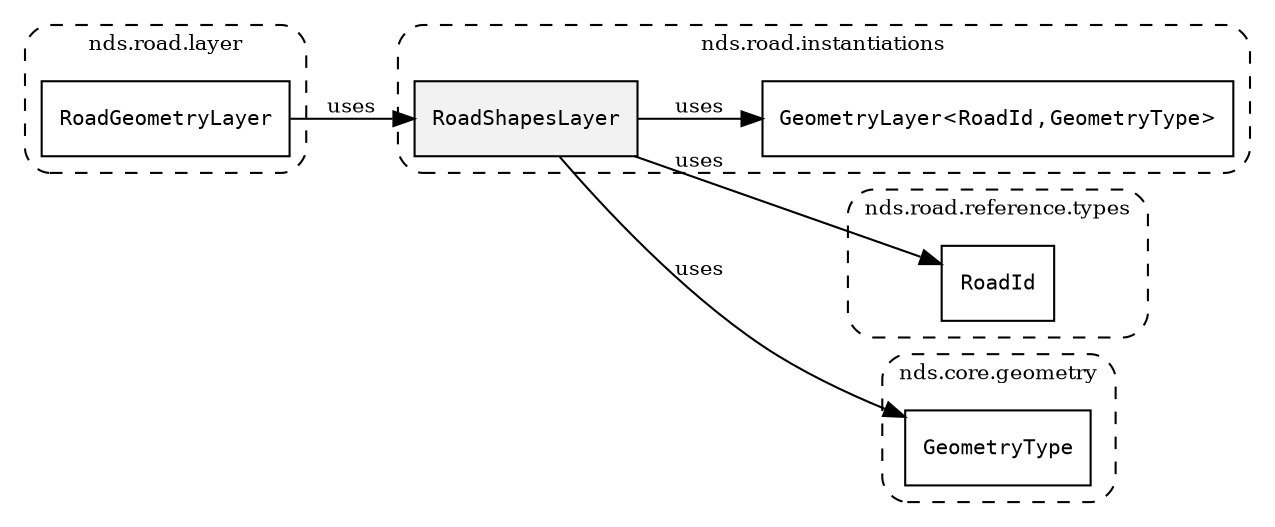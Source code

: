 /**
 * This dot file creates symbol collaboration diagram for RoadShapesLayer.
 */
digraph ZSERIO
{
    node [shape=box, fontsize=10];
    rankdir="LR";
    fontsize=10;
    tooltip="RoadShapesLayer collaboration diagram";

    subgraph "cluster_nds.road.instantiations"
    {
        style="dashed, rounded";
        label="nds.road.instantiations";
        tooltip="Package nds.road.instantiations";
        href="../../../content/packages/nds.road.instantiations.html#Package-nds-road-instantiations";
        target="_parent";

        "RoadShapesLayer" [style="filled", fillcolor="#0000000D", target="_parent", label=<<font face="monospace"><table align="center" border="0" cellspacing="0" cellpadding="0"><tr><td href="../../../content/packages/nds.road.instantiations.html#InstantiateType-RoadShapesLayer" title="InstantiateType defined in nds.road.instantiations">RoadShapesLayer</td></tr></table></font>>];
        "GeometryLayer&lt;RoadId,GeometryType&gt;" [target="_parent", label=<<font face="monospace"><table align="center" border="0" cellspacing="0" cellpadding="0"><tr><td href="../../../content/packages/nds.core.geometry.html#Structure-GeometryLayer" title="Structure defined in nds.core.geometry">GeometryLayer</td><td>&lt;</td><td><table align="center" border="0" cellspacing="0" cellpadding="0"><tr><td href="../../../content/packages/nds.road.reference.types.html#Subtype-RoadId" title="Subtype defined in nds.road.reference.types">RoadId</td></tr></table></td><td>,</td><td><table align="center" border="0" cellspacing="0" cellpadding="0"><tr><td href="../../../content/packages/nds.core.geometry.html#Subtype-GeometryType" title="Subtype defined in nds.core.geometry">GeometryType</td></tr></table></td><td>&gt;</td></tr></table></font>>];
    }

    subgraph "cluster_nds.road.reference.types"
    {
        style="dashed, rounded";
        label="nds.road.reference.types";
        tooltip="Package nds.road.reference.types";
        href="../../../content/packages/nds.road.reference.types.html#Package-nds-road-reference-types";
        target="_parent";

        "RoadId" [target="_parent", label=<<font face="monospace"><table align="center" border="0" cellspacing="0" cellpadding="0"><tr><td href="../../../content/packages/nds.road.reference.types.html#Subtype-RoadId" title="Subtype defined in nds.road.reference.types">RoadId</td></tr></table></font>>];
    }

    subgraph "cluster_nds.core.geometry"
    {
        style="dashed, rounded";
        label="nds.core.geometry";
        tooltip="Package nds.core.geometry";
        href="../../../content/packages/nds.core.geometry.html#Package-nds-core-geometry";
        target="_parent";

        "GeometryType" [target="_parent", label=<<font face="monospace"><table align="center" border="0" cellspacing="0" cellpadding="0"><tr><td href="../../../content/packages/nds.core.geometry.html#Subtype-GeometryType" title="Subtype defined in nds.core.geometry">GeometryType</td></tr></table></font>>];
    }

    subgraph "cluster_nds.road.layer"
    {
        style="dashed, rounded";
        label="nds.road.layer";
        tooltip="Package nds.road.layer";
        href="../../../content/packages/nds.road.layer.html#Package-nds-road-layer";
        target="_parent";

        "RoadGeometryLayer" [target="_parent", label=<<font face="monospace"><table align="center" border="0" cellspacing="0" cellpadding="0"><tr><td href="../../../content/packages/nds.road.layer.html#Structure-RoadGeometryLayer" title="Structure defined in nds.road.layer">RoadGeometryLayer</td></tr></table></font>>];
    }

    "RoadShapesLayer" -> "GeometryLayer&lt;RoadId,GeometryType&gt;" [label="uses", fontsize=10];
    "RoadShapesLayer" -> "RoadId" [label="uses", fontsize=10];
    "RoadShapesLayer" -> "GeometryType" [label="uses", fontsize=10];
    "RoadGeometryLayer" -> "RoadShapesLayer" [label="uses", fontsize=10];
}
